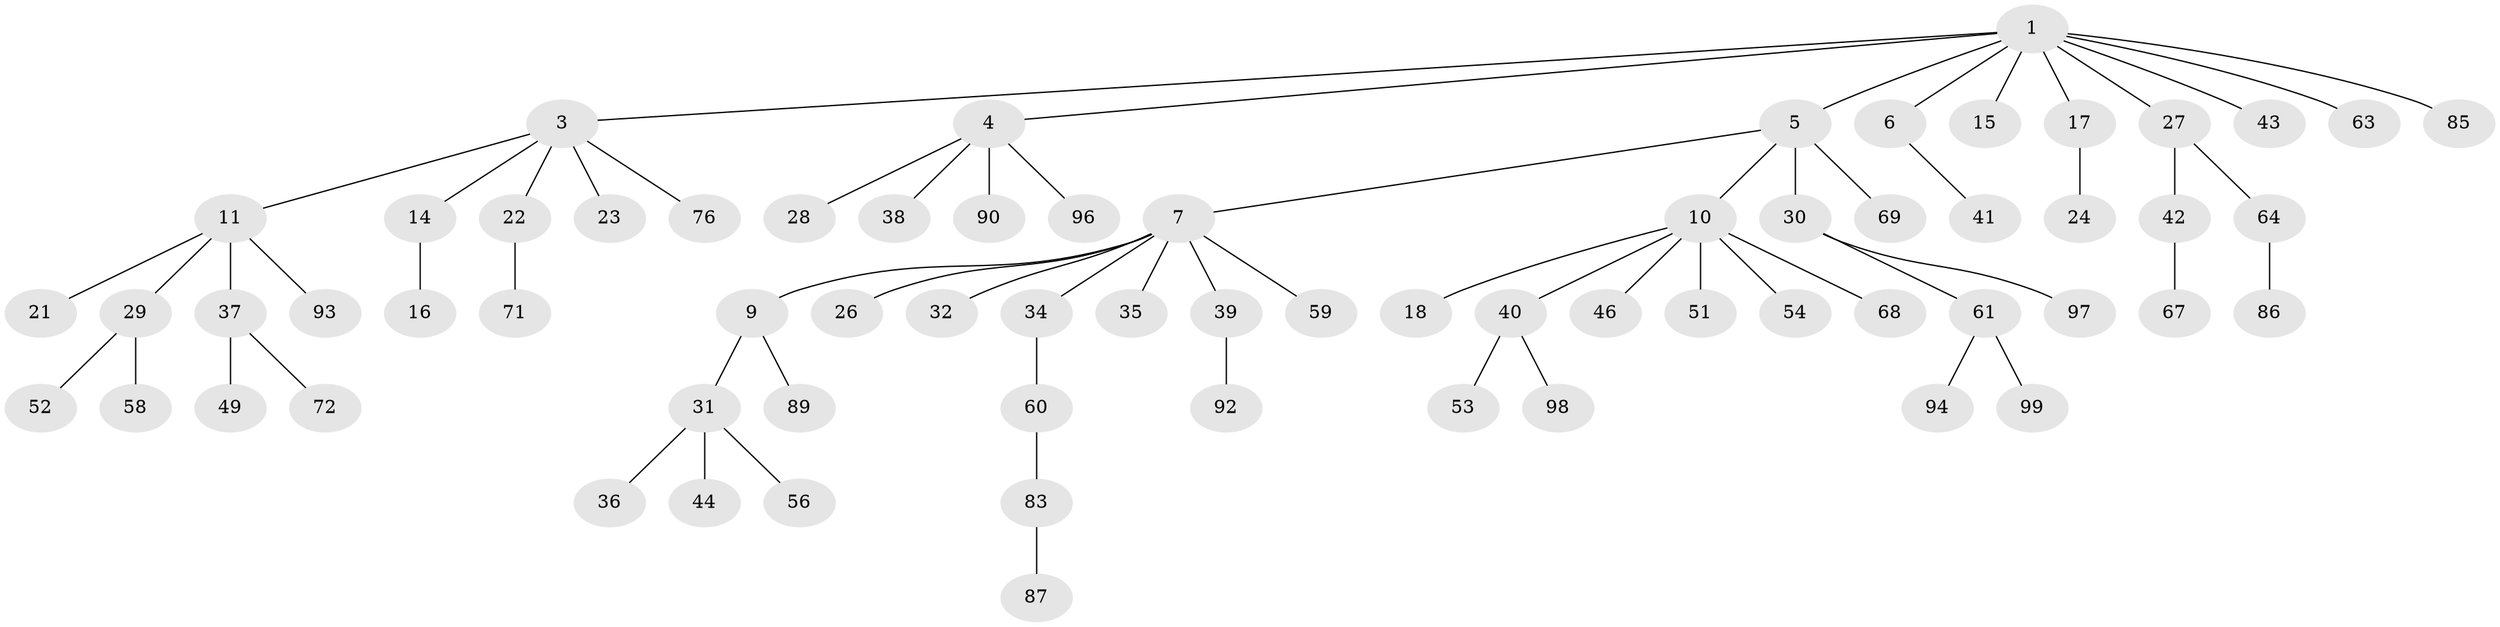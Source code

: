 // Generated by graph-tools (version 1.1) at 2025/52/02/27/25 19:52:12]
// undirected, 68 vertices, 67 edges
graph export_dot {
graph [start="1"]
  node [color=gray90,style=filled];
  1 [super="+2"];
  3 [super="+8"];
  4 [super="+25"];
  5 [super="+50"];
  6;
  7 [super="+20"];
  9 [super="+62"];
  10 [super="+12"];
  11 [super="+13"];
  14;
  15;
  16 [super="+19"];
  17 [super="+77"];
  18 [super="+88"];
  21;
  22;
  23 [super="+47"];
  24 [super="+55"];
  26;
  27;
  28 [super="+100"];
  29 [super="+91"];
  30 [super="+73"];
  31 [super="+33"];
  32;
  34;
  35;
  36 [super="+82"];
  37 [super="+78"];
  38;
  39 [super="+95"];
  40 [super="+79"];
  41;
  42 [super="+66"];
  43 [super="+48"];
  44 [super="+45"];
  46;
  49 [super="+57"];
  51;
  52;
  53;
  54 [super="+81"];
  56;
  58;
  59 [super="+74"];
  60 [super="+65"];
  61 [super="+84"];
  63;
  64 [super="+75"];
  67;
  68 [super="+70"];
  69;
  71;
  72;
  76 [super="+80"];
  83;
  85;
  86;
  87;
  89;
  90;
  92;
  93;
  94;
  96;
  97;
  98;
  99;
  1 -- 3;
  1 -- 17;
  1 -- 27;
  1 -- 63;
  1 -- 85;
  1 -- 4;
  1 -- 5;
  1 -- 6;
  1 -- 43;
  1 -- 15;
  3 -- 14;
  3 -- 76;
  3 -- 11;
  3 -- 22;
  3 -- 23;
  4 -- 38;
  4 -- 90;
  4 -- 96;
  4 -- 28;
  5 -- 7;
  5 -- 10;
  5 -- 30;
  5 -- 69;
  6 -- 41;
  7 -- 9;
  7 -- 26;
  7 -- 32;
  7 -- 34;
  7 -- 35;
  7 -- 39;
  7 -- 59;
  9 -- 31;
  9 -- 89;
  10 -- 40;
  10 -- 46;
  10 -- 18;
  10 -- 51;
  10 -- 68;
  10 -- 54;
  11 -- 21;
  11 -- 93;
  11 -- 29;
  11 -- 37;
  14 -- 16;
  17 -- 24;
  22 -- 71;
  27 -- 42;
  27 -- 64;
  29 -- 52;
  29 -- 58;
  30 -- 61;
  30 -- 97;
  31 -- 36;
  31 -- 44;
  31 -- 56;
  34 -- 60;
  37 -- 49;
  37 -- 72;
  39 -- 92;
  40 -- 53;
  40 -- 98;
  42 -- 67;
  60 -- 83;
  61 -- 94;
  61 -- 99;
  64 -- 86;
  83 -- 87;
}
